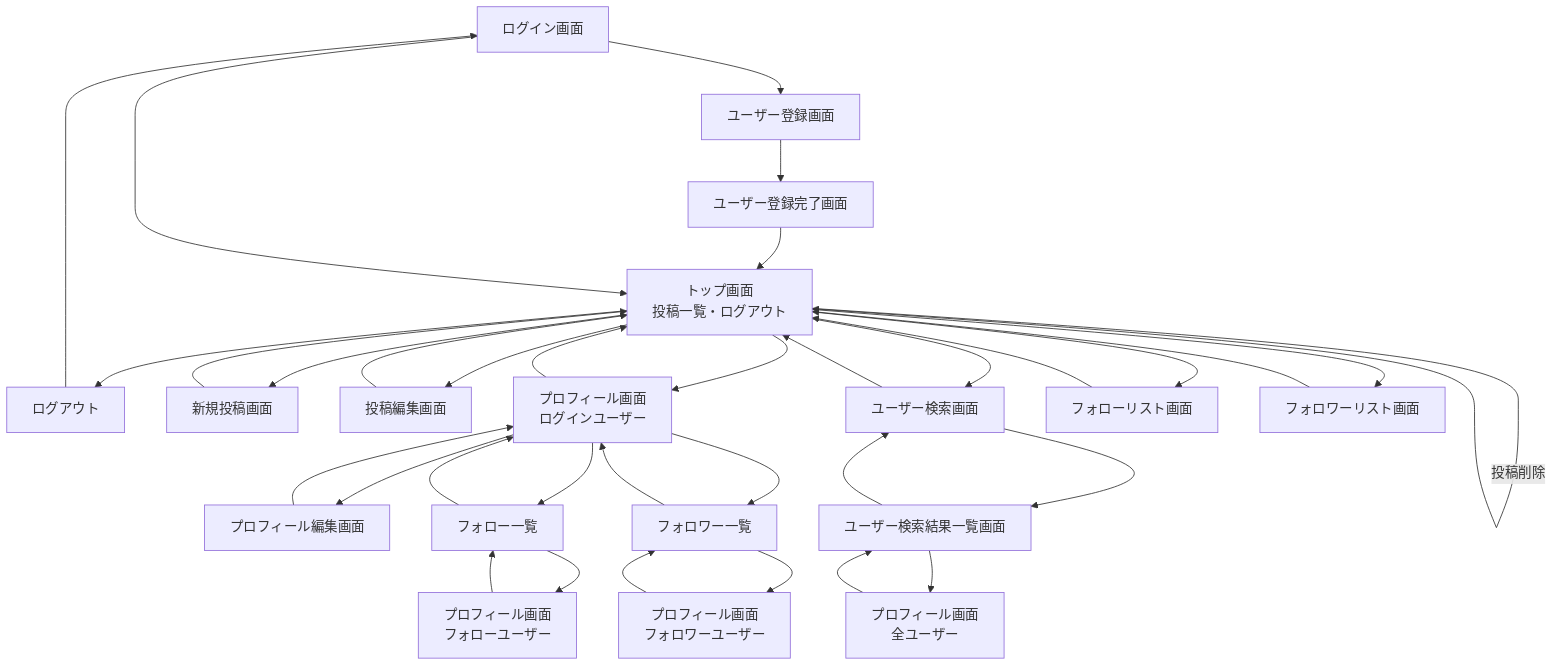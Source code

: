 graph TD
    Login[ログイン画面] --> B[ユーザー登録画面]
    B --> C[ユーザー登録完了画面]
    C --> Top[トップ画面<br/>投稿一覧・ログアウト]
    Login --> Top
    Top --> E[ログアウト]
    E --> Login
    
    %% 投稿関連
    Top --> NewPost[新規投稿画面]
    NewPost --> Top
    Top --> EditPost[投稿編集画面]
    EditPost --> Top
    Top --> |投稿削除| Top
    
    %% プロフィール関連
    Top --> MyProfile[プロフィール画面<br/>ログインユーザー]
    MyProfile --> EditProfile[プロフィール編集画面]
    EditProfile --> MyProfile
    MyProfile --> Top
    
    %% フォロー・フォロワー関連
    MyProfile --> FollowList[フォロー一覧]
    MyProfile --> FollowerList[フォロワー一覧]
    FollowList --> FollowUserProfile[プロフィール画面<br/>フォローユーザー]
    FollowerList --> FollowerUserProfile[プロフィール画面<br/>フォロワーユーザー]
    FollowList --> MyProfile
    FollowerList --> MyProfile
    FollowUserProfile --> FollowList
    FollowerUserProfile --> FollowerList
    
    %% 検索関連
    Top --> Search[ユーザー検索画面]
    Search --> SearchResult[ユーザー検索結果一覧画面]
    SearchResult --> SearchUserProfile[プロフィール画面<br/>全ユーザー]
    Search --> Top
    SearchResult --> Search
    SearchUserProfile --> SearchResult
    
    %% フォロー・フォロワーリスト
    Top --> FollowListMain[フォローリスト画面]
    Top --> FollowerListMain[フォロワーリスト画面]
    FollowListMain --> Top
    FollowerListMain --> Top
